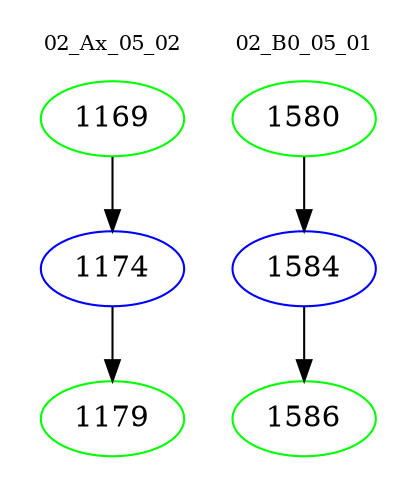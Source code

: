 digraph{
subgraph cluster_0 {
color = white
label = "02_Ax_05_02";
fontsize=10;
T0_1169 [label="1169", color="green"]
T0_1169 -> T0_1174 [color="black"]
T0_1174 [label="1174", color="blue"]
T0_1174 -> T0_1179 [color="black"]
T0_1179 [label="1179", color="green"]
}
subgraph cluster_1 {
color = white
label = "02_B0_05_01";
fontsize=10;
T1_1580 [label="1580", color="green"]
T1_1580 -> T1_1584 [color="black"]
T1_1584 [label="1584", color="blue"]
T1_1584 -> T1_1586 [color="black"]
T1_1586 [label="1586", color="green"]
}
}

